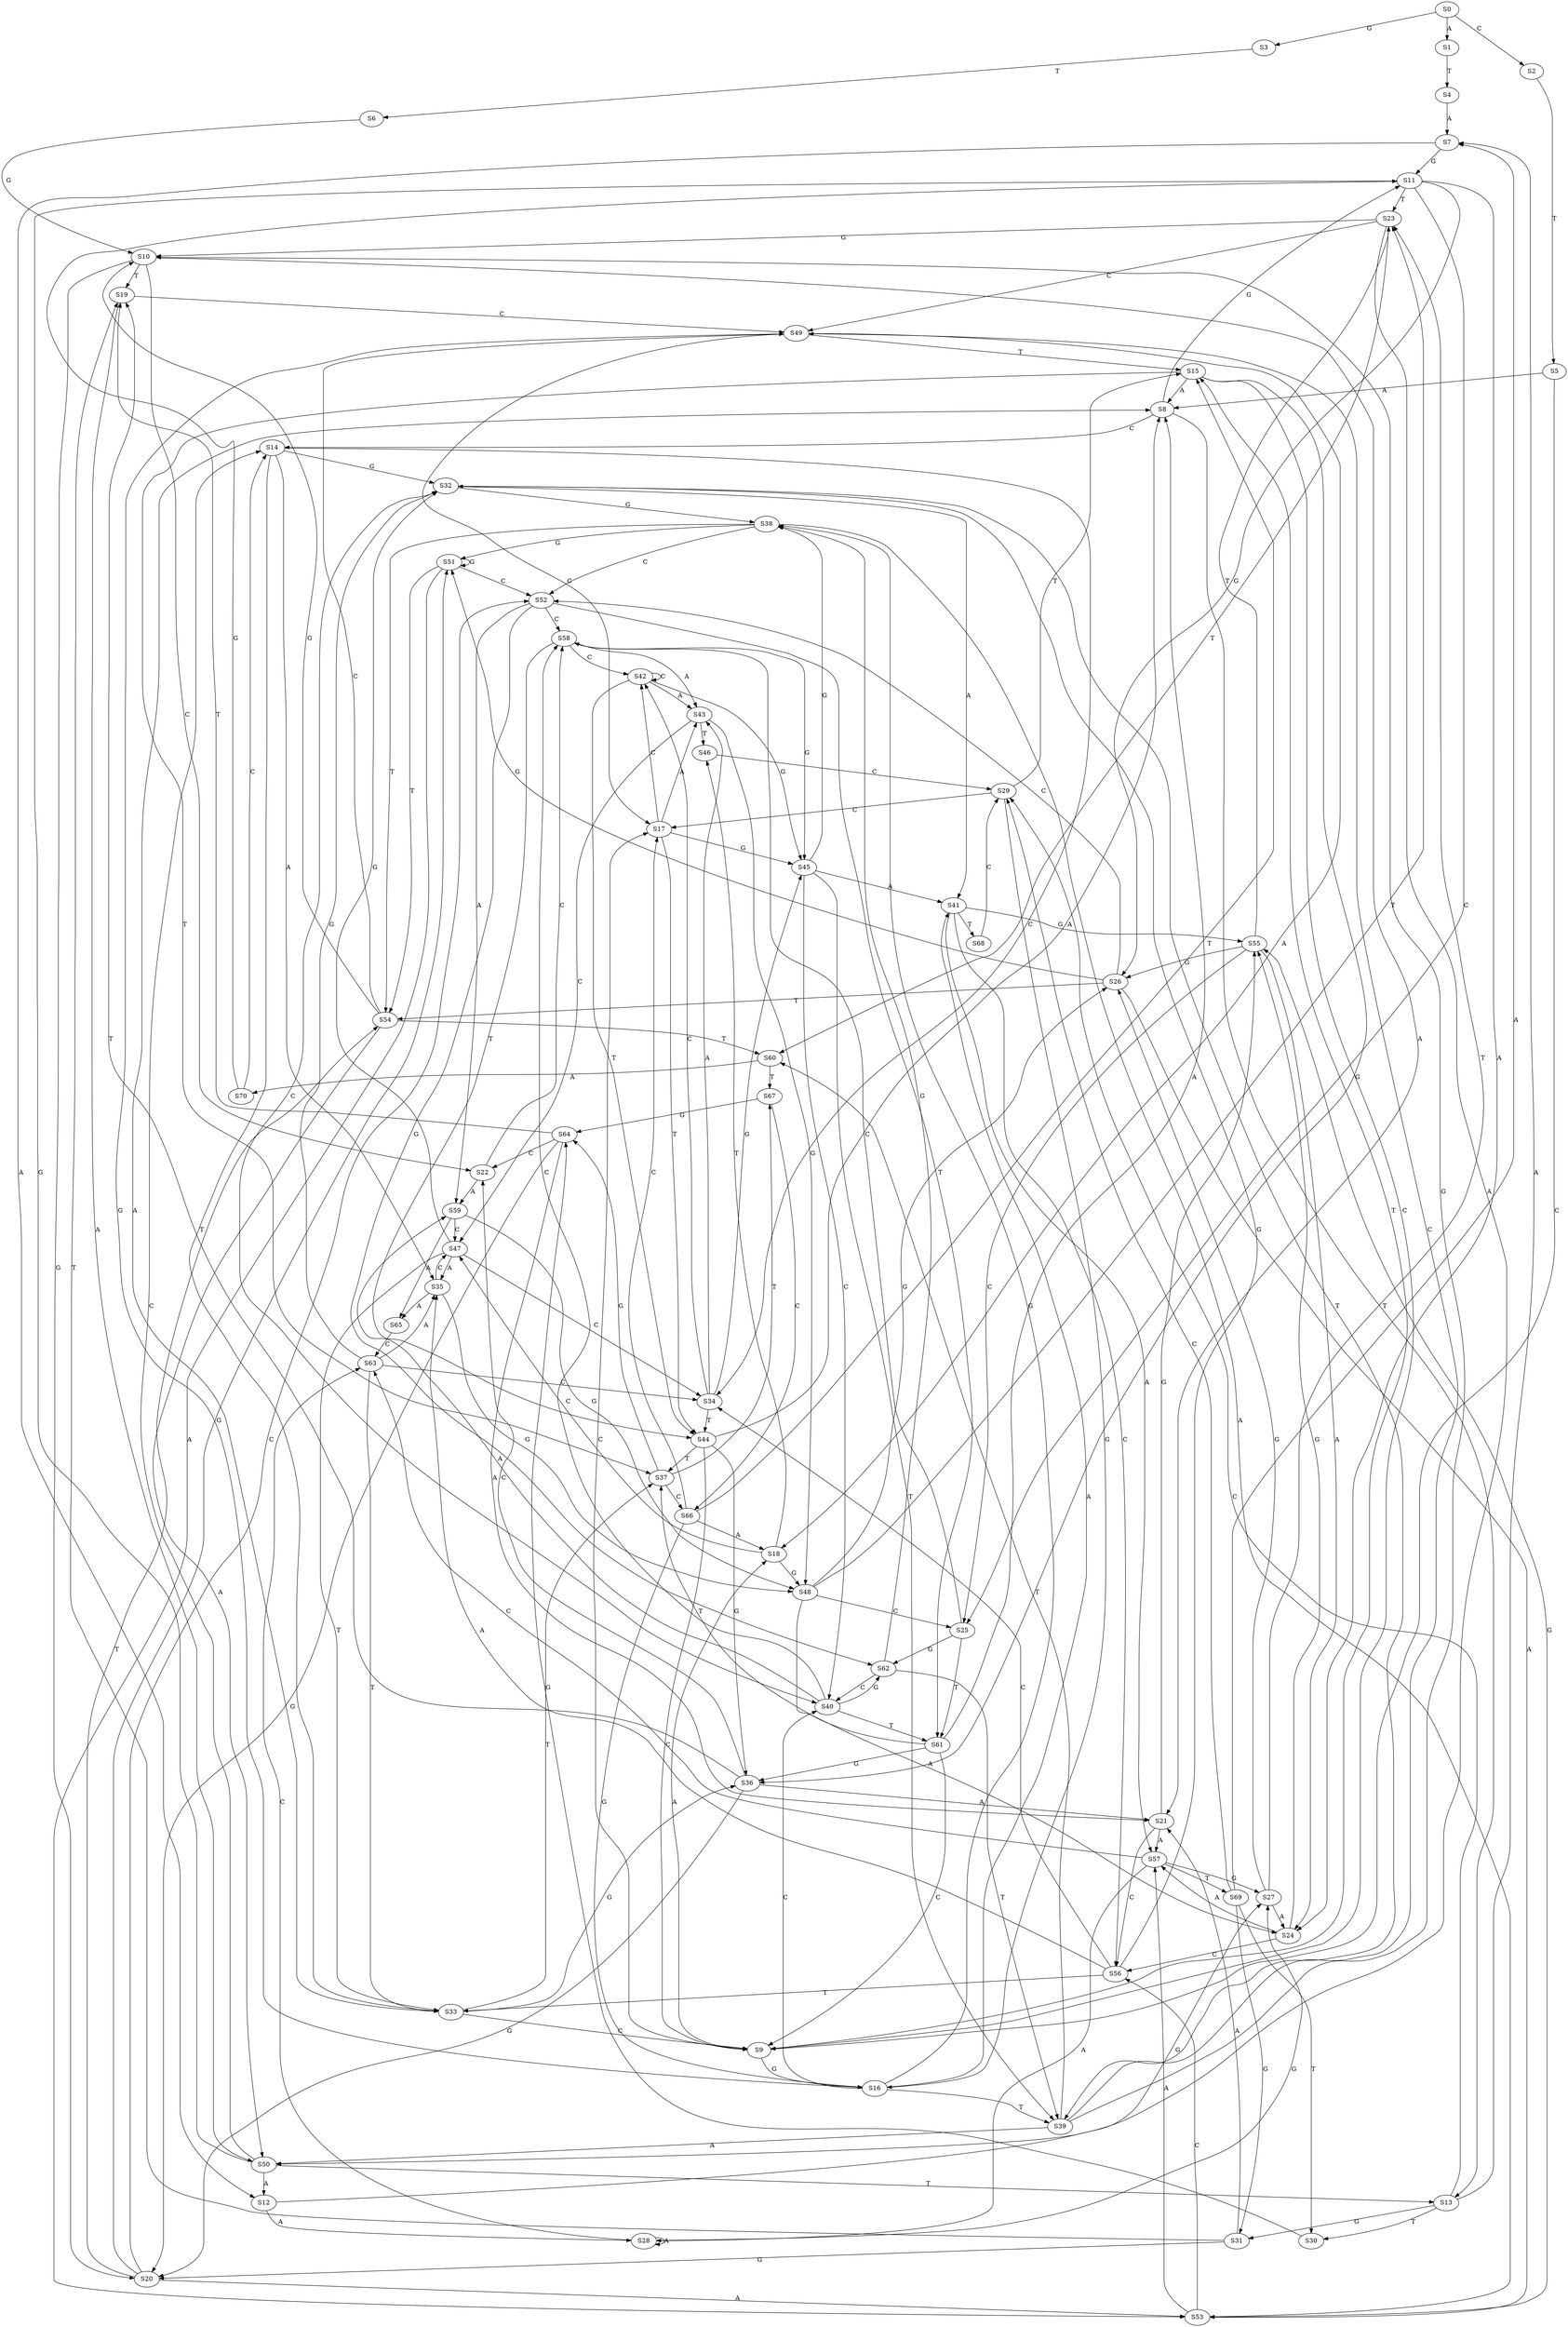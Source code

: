 strict digraph  {
	S0 -> S1 [ label = A ];
	S0 -> S2 [ label = C ];
	S0 -> S3 [ label = G ];
	S1 -> S4 [ label = T ];
	S2 -> S5 [ label = T ];
	S3 -> S6 [ label = T ];
	S4 -> S7 [ label = A ];
	S5 -> S8 [ label = A ];
	S5 -> S9 [ label = C ];
	S6 -> S10 [ label = G ];
	S7 -> S11 [ label = G ];
	S7 -> S12 [ label = A ];
	S8 -> S11 [ label = G ];
	S8 -> S13 [ label = T ];
	S8 -> S14 [ label = C ];
	S9 -> S15 [ label = T ];
	S9 -> S16 [ label = G ];
	S9 -> S17 [ label = C ];
	S9 -> S18 [ label = A ];
	S10 -> S19 [ label = T ];
	S10 -> S20 [ label = G ];
	S10 -> S21 [ label = A ];
	S10 -> S22 [ label = C ];
	S11 -> S23 [ label = T ];
	S11 -> S24 [ label = A ];
	S11 -> S25 [ label = C ];
	S11 -> S26 [ label = G ];
	S12 -> S27 [ label = G ];
	S12 -> S28 [ label = A ];
	S13 -> S29 [ label = C ];
	S13 -> S7 [ label = A ];
	S13 -> S30 [ label = T ];
	S13 -> S31 [ label = G ];
	S14 -> S32 [ label = G ];
	S14 -> S33 [ label = T ];
	S14 -> S34 [ label = C ];
	S14 -> S35 [ label = A ];
	S15 -> S36 [ label = G ];
	S15 -> S9 [ label = C ];
	S15 -> S8 [ label = A ];
	S15 -> S37 [ label = T ];
	S16 -> S38 [ label = G ];
	S16 -> S39 [ label = T ];
	S16 -> S40 [ label = C ];
	S16 -> S41 [ label = A ];
	S17 -> S42 [ label = C ];
	S17 -> S43 [ label = A ];
	S17 -> S44 [ label = T ];
	S17 -> S45 [ label = G ];
	S18 -> S46 [ label = T ];
	S18 -> S47 [ label = C ];
	S18 -> S48 [ label = G ];
	S19 -> S49 [ label = C ];
	S19 -> S50 [ label = A ];
	S20 -> S51 [ label = G ];
	S20 -> S52 [ label = C ];
	S20 -> S53 [ label = A ];
	S20 -> S54 [ label = T ];
	S21 -> S55 [ label = G ];
	S21 -> S56 [ label = C ];
	S21 -> S57 [ label = A ];
	S22 -> S58 [ label = C ];
	S22 -> S59 [ label = A ];
	S23 -> S50 [ label = A ];
	S23 -> S49 [ label = C ];
	S23 -> S10 [ label = G ];
	S23 -> S60 [ label = T ];
	S24 -> S57 [ label = A ];
	S24 -> S56 [ label = C ];
	S24 -> S55 [ label = G ];
	S25 -> S58 [ label = C ];
	S25 -> S61 [ label = T ];
	S25 -> S62 [ label = G ];
	S26 -> S53 [ label = A ];
	S26 -> S51 [ label = G ];
	S26 -> S54 [ label = T ];
	S26 -> S52 [ label = C ];
	S27 -> S23 [ label = T ];
	S27 -> S24 [ label = A ];
	S27 -> S26 [ label = G ];
	S28 -> S27 [ label = G ];
	S28 -> S63 [ label = C ];
	S28 -> S28 [ label = A ];
	S29 -> S17 [ label = C ];
	S29 -> S16 [ label = G ];
	S29 -> S15 [ label = T ];
	S30 -> S64 [ label = G ];
	S31 -> S20 [ label = G ];
	S31 -> S21 [ label = A ];
	S31 -> S19 [ label = T ];
	S32 -> S38 [ label = G ];
	S32 -> S41 [ label = A ];
	S32 -> S39 [ label = T ];
	S32 -> S40 [ label = C ];
	S33 -> S8 [ label = A ];
	S33 -> S9 [ label = C ];
	S33 -> S37 [ label = T ];
	S33 -> S36 [ label = G ];
	S34 -> S42 [ label = C ];
	S34 -> S43 [ label = A ];
	S34 -> S44 [ label = T ];
	S34 -> S45 [ label = G ];
	S35 -> S48 [ label = G ];
	S35 -> S47 [ label = C ];
	S35 -> S65 [ label = A ];
	S36 -> S21 [ label = A ];
	S36 -> S22 [ label = C ];
	S36 -> S20 [ label = G ];
	S36 -> S19 [ label = T ];
	S37 -> S66 [ label = C ];
	S37 -> S67 [ label = T ];
	S37 -> S64 [ label = G ];
	S38 -> S53 [ label = A ];
	S38 -> S51 [ label = G ];
	S38 -> S52 [ label = C ];
	S38 -> S54 [ label = T ];
	S39 -> S49 [ label = C ];
	S39 -> S50 [ label = A ];
	S39 -> S10 [ label = G ];
	S39 -> S60 [ label = T ];
	S40 -> S62 [ label = G ];
	S40 -> S61 [ label = T ];
	S40 -> S58 [ label = C ];
	S40 -> S59 [ label = A ];
	S41 -> S57 [ label = A ];
	S41 -> S56 [ label = C ];
	S41 -> S55 [ label = G ];
	S41 -> S68 [ label = T ];
	S42 -> S45 [ label = G ];
	S42 -> S42 [ label = C ];
	S42 -> S43 [ label = A ];
	S42 -> S44 [ label = T ];
	S43 -> S48 [ label = G ];
	S43 -> S46 [ label = T ];
	S43 -> S47 [ label = C ];
	S44 -> S36 [ label = G ];
	S44 -> S8 [ label = A ];
	S44 -> S9 [ label = C ];
	S44 -> S37 [ label = T ];
	S45 -> S41 [ label = A ];
	S45 -> S38 [ label = G ];
	S45 -> S39 [ label = T ];
	S45 -> S40 [ label = C ];
	S46 -> S29 [ label = C ];
	S47 -> S33 [ label = T ];
	S47 -> S34 [ label = C ];
	S47 -> S35 [ label = A ];
	S47 -> S32 [ label = G ];
	S48 -> S26 [ label = G ];
	S48 -> S23 [ label = T ];
	S48 -> S24 [ label = A ];
	S48 -> S25 [ label = C ];
	S49 -> S15 [ label = T ];
	S49 -> S16 [ label = G ];
	S49 -> S18 [ label = A ];
	S49 -> S17 [ label = C ];
	S50 -> S13 [ label = T ];
	S50 -> S11 [ label = G ];
	S50 -> S12 [ label = A ];
	S50 -> S14 [ label = C ];
	S51 -> S54 [ label = T ];
	S51 -> S52 [ label = C ];
	S51 -> S51 [ label = G ];
	S51 -> S53 [ label = A ];
	S52 -> S61 [ label = T ];
	S52 -> S58 [ label = C ];
	S52 -> S59 [ label = A ];
	S52 -> S62 [ label = G ];
	S53 -> S57 [ label = A ];
	S53 -> S56 [ label = C ];
	S53 -> S55 [ label = G ];
	S54 -> S50 [ label = A ];
	S54 -> S49 [ label = C ];
	S54 -> S10 [ label = G ];
	S54 -> S60 [ label = T ];
	S55 -> S23 [ label = T ];
	S55 -> S24 [ label = A ];
	S55 -> S26 [ label = G ];
	S55 -> S25 [ label = C ];
	S56 -> S33 [ label = T ];
	S56 -> S32 [ label = G ];
	S56 -> S34 [ label = C ];
	S56 -> S35 [ label = A ];
	S57 -> S69 [ label = T ];
	S57 -> S63 [ label = C ];
	S57 -> S28 [ label = A ];
	S57 -> S27 [ label = G ];
	S58 -> S45 [ label = G ];
	S58 -> S43 [ label = A ];
	S58 -> S44 [ label = T ];
	S58 -> S42 [ label = C ];
	S59 -> S48 [ label = G ];
	S59 -> S47 [ label = C ];
	S59 -> S65 [ label = A ];
	S60 -> S70 [ label = A ];
	S60 -> S67 [ label = T ];
	S61 -> S8 [ label = A ];
	S61 -> S9 [ label = C ];
	S61 -> S37 [ label = T ];
	S61 -> S36 [ label = G ];
	S62 -> S38 [ label = G ];
	S62 -> S40 [ label = C ];
	S62 -> S39 [ label = T ];
	S63 -> S35 [ label = A ];
	S63 -> S34 [ label = C ];
	S63 -> S32 [ label = G ];
	S63 -> S33 [ label = T ];
	S64 -> S20 [ label = G ];
	S64 -> S22 [ label = C ];
	S64 -> S19 [ label = T ];
	S64 -> S21 [ label = A ];
	S65 -> S63 [ label = C ];
	S66 -> S18 [ label = A ];
	S66 -> S15 [ label = T ];
	S66 -> S17 [ label = C ];
	S66 -> S16 [ label = G ];
	S67 -> S64 [ label = G ];
	S67 -> S66 [ label = C ];
	S68 -> S29 [ label = C ];
	S69 -> S7 [ label = A ];
	S69 -> S29 [ label = C ];
	S69 -> S31 [ label = G ];
	S69 -> S30 [ label = T ];
	S70 -> S14 [ label = C ];
	S70 -> S11 [ label = G ];
}

